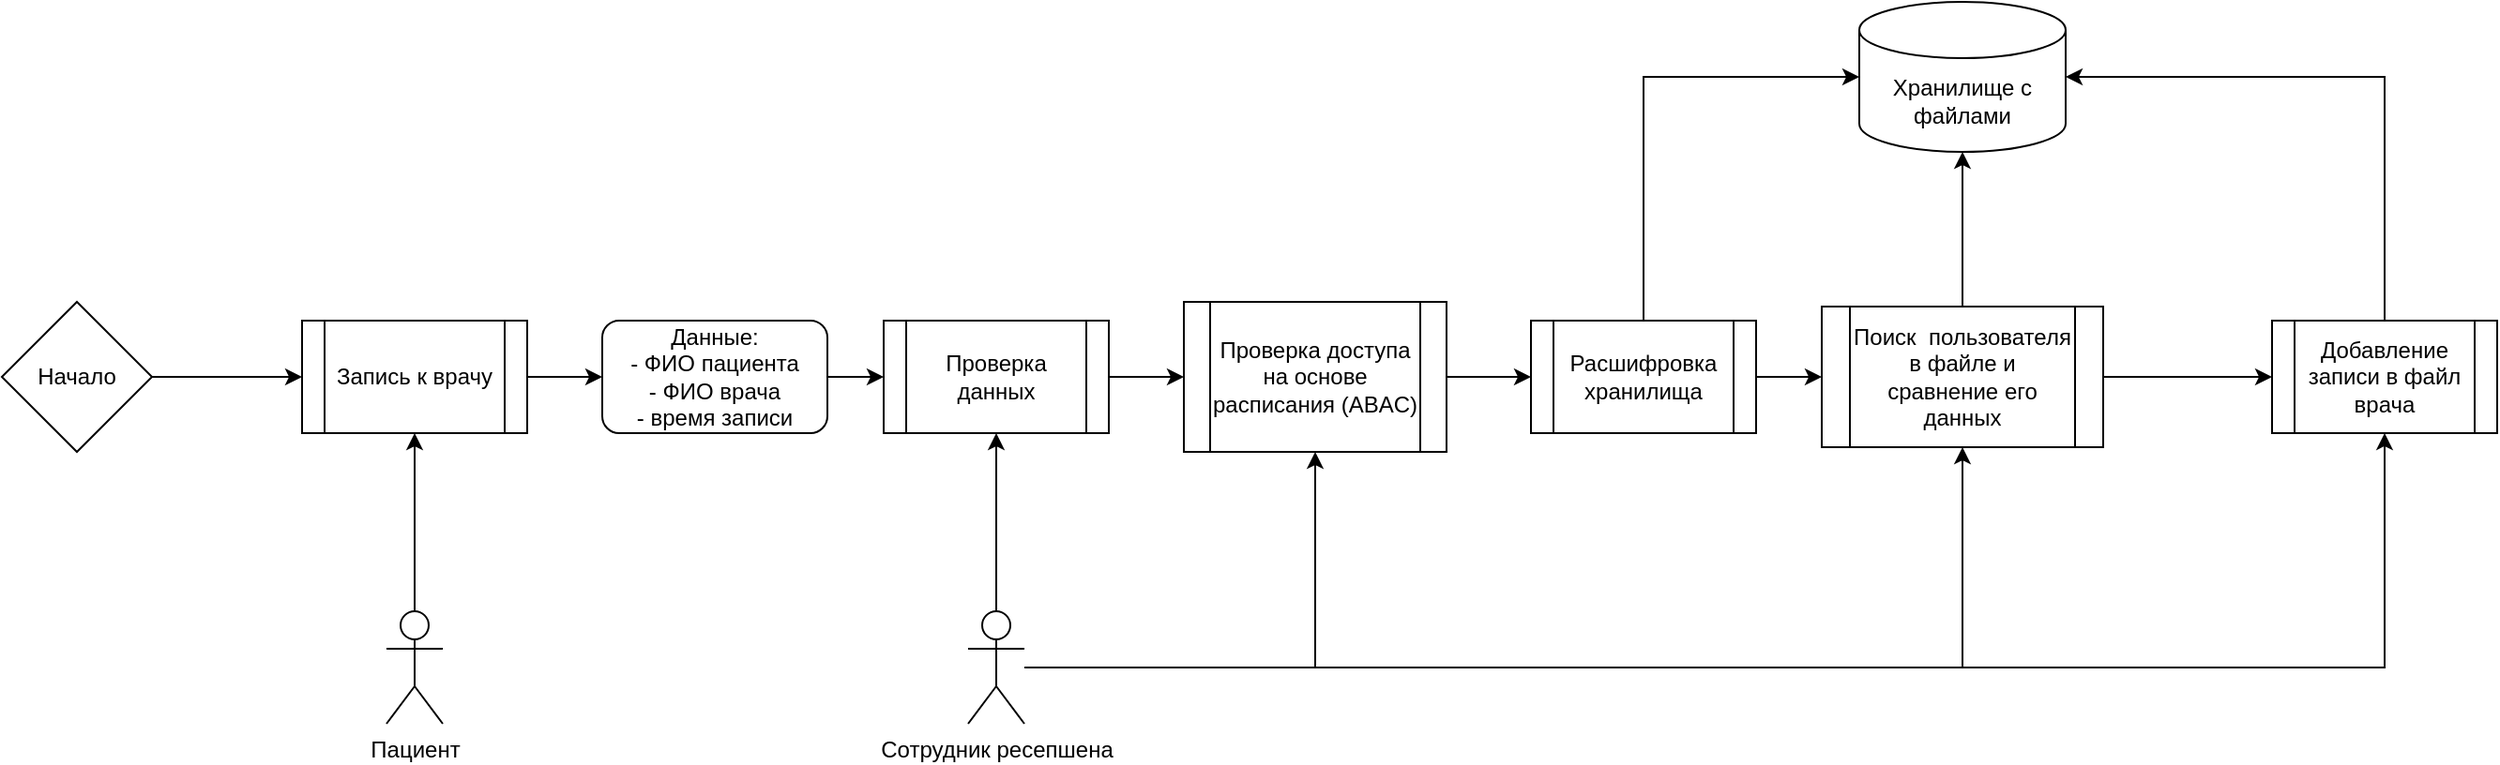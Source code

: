 <mxfile version="26.0.6">
  <diagram name="Страница — 1" id="qWE-8BwJ6eusYQQ_VqT6">
    <mxGraphModel dx="2637" dy="991" grid="1" gridSize="10" guides="1" tooltips="1" connect="1" arrows="1" fold="1" page="1" pageScale="1" pageWidth="827" pageHeight="1169" math="0" shadow="0">
      <root>
        <mxCell id="0" />
        <mxCell id="1" parent="0" />
        <mxCell id="fbA-ZwFC6Bvl-qhXNQk4-15" style="edgeStyle=orthogonalEdgeStyle;rounded=0;orthogonalLoop=1;jettySize=auto;html=1;exitX=1;exitY=0.5;exitDx=0;exitDy=0;entryX=0;entryY=0.5;entryDx=0;entryDy=0;" edge="1" parent="1" source="fbA-ZwFC6Bvl-qhXNQk4-28" target="fbA-ZwFC6Bvl-qhXNQk4-33">
          <mxGeometry relative="1" as="geometry">
            <mxPoint x="-290" y="380" as="sourcePoint" />
            <mxPoint x="-390" y="560" as="targetPoint" />
          </mxGeometry>
        </mxCell>
        <mxCell id="fbA-ZwFC6Bvl-qhXNQk4-16" style="edgeStyle=orthogonalEdgeStyle;rounded=0;orthogonalLoop=1;jettySize=auto;html=1;entryX=0;entryY=0.5;entryDx=0;entryDy=0;" edge="1" parent="1" source="fbA-ZwFC6Bvl-qhXNQk4-17" target="fbA-ZwFC6Bvl-qhXNQk4-36">
          <mxGeometry relative="1" as="geometry" />
        </mxCell>
        <mxCell id="fbA-ZwFC6Bvl-qhXNQk4-17" value="Проверка данных" style="shape=process;whiteSpace=wrap;html=1;backgroundOutline=1;" vertex="1" parent="1">
          <mxGeometry x="-150" y="530" width="120" height="60" as="geometry" />
        </mxCell>
        <mxCell id="fbA-ZwFC6Bvl-qhXNQk4-18" style="edgeStyle=orthogonalEdgeStyle;rounded=0;orthogonalLoop=1;jettySize=auto;html=1;entryX=0.5;entryY=1;entryDx=0;entryDy=0;" edge="1" parent="1" source="fbA-ZwFC6Bvl-qhXNQk4-19" target="fbA-ZwFC6Bvl-qhXNQk4-28">
          <mxGeometry relative="1" as="geometry">
            <mxPoint x="-430" y="380" as="targetPoint" />
          </mxGeometry>
        </mxCell>
        <mxCell id="fbA-ZwFC6Bvl-qhXNQk4-19" value="Пациент" style="shape=umlActor;verticalLabelPosition=bottom;verticalAlign=top;html=1;outlineConnect=0;" vertex="1" parent="1">
          <mxGeometry x="-415" y="685" width="30" height="60" as="geometry" />
        </mxCell>
        <mxCell id="fbA-ZwFC6Bvl-qhXNQk4-20" style="edgeStyle=orthogonalEdgeStyle;rounded=0;orthogonalLoop=1;jettySize=auto;html=1;entryX=0.5;entryY=1;entryDx=0;entryDy=0;" edge="1" parent="1" source="fbA-ZwFC6Bvl-qhXNQk4-23" target="fbA-ZwFC6Bvl-qhXNQk4-17">
          <mxGeometry relative="1" as="geometry" />
        </mxCell>
        <mxCell id="fbA-ZwFC6Bvl-qhXNQk4-21" style="edgeStyle=orthogonalEdgeStyle;rounded=0;orthogonalLoop=1;jettySize=auto;html=1;" edge="1" parent="1" source="fbA-ZwFC6Bvl-qhXNQk4-23" target="fbA-ZwFC6Bvl-qhXNQk4-25">
          <mxGeometry relative="1" as="geometry" />
        </mxCell>
        <mxCell id="fbA-ZwFC6Bvl-qhXNQk4-22" style="edgeStyle=orthogonalEdgeStyle;rounded=0;orthogonalLoop=1;jettySize=auto;html=1;entryX=0.5;entryY=1;entryDx=0;entryDy=0;" edge="1" parent="1" source="fbA-ZwFC6Bvl-qhXNQk4-23" target="fbA-ZwFC6Bvl-qhXNQk4-29">
          <mxGeometry relative="1" as="geometry" />
        </mxCell>
        <mxCell id="fbA-ZwFC6Bvl-qhXNQk4-39" style="edgeStyle=orthogonalEdgeStyle;rounded=0;orthogonalLoop=1;jettySize=auto;html=1;" edge="1" parent="1" source="fbA-ZwFC6Bvl-qhXNQk4-23" target="fbA-ZwFC6Bvl-qhXNQk4-36">
          <mxGeometry relative="1" as="geometry" />
        </mxCell>
        <mxCell id="fbA-ZwFC6Bvl-qhXNQk4-23" value="&lt;span style=&quot;text-wrap-mode: wrap;&quot;&gt;Сотрудник ресепшена&lt;/span&gt;" style="shape=umlActor;verticalLabelPosition=bottom;verticalAlign=top;html=1;outlineConnect=0;" vertex="1" parent="1">
          <mxGeometry x="-105" y="685" width="30" height="60" as="geometry" />
        </mxCell>
        <mxCell id="fbA-ZwFC6Bvl-qhXNQk4-24" style="edgeStyle=orthogonalEdgeStyle;rounded=0;orthogonalLoop=1;jettySize=auto;html=1;entryX=0;entryY=0.5;entryDx=0;entryDy=0;" edge="1" parent="1" source="fbA-ZwFC6Bvl-qhXNQk4-25" target="fbA-ZwFC6Bvl-qhXNQk4-29">
          <mxGeometry relative="1" as="geometry" />
        </mxCell>
        <mxCell id="fbA-ZwFC6Bvl-qhXNQk4-25" value="Поиск&amp;nbsp; пользователя в файле и сравнение его данных" style="shape=process;whiteSpace=wrap;html=1;backgroundOutline=1;" vertex="1" parent="1">
          <mxGeometry x="350" y="522.5" width="150" height="75" as="geometry" />
        </mxCell>
        <mxCell id="fbA-ZwFC6Bvl-qhXNQk4-26" value="Хранилище с файлами" style="shape=cylinder3;whiteSpace=wrap;html=1;boundedLbl=1;backgroundOutline=1;size=15;" vertex="1" parent="1">
          <mxGeometry x="370" y="360" width="110" height="80" as="geometry" />
        </mxCell>
        <mxCell id="fbA-ZwFC6Bvl-qhXNQk4-27" style="edgeStyle=orthogonalEdgeStyle;rounded=0;orthogonalLoop=1;jettySize=auto;html=1;" edge="1" parent="1" source="fbA-ZwFC6Bvl-qhXNQk4-25" target="fbA-ZwFC6Bvl-qhXNQk4-26">
          <mxGeometry relative="1" as="geometry" />
        </mxCell>
        <mxCell id="fbA-ZwFC6Bvl-qhXNQk4-28" value="Запись к врачу" style="shape=process;whiteSpace=wrap;html=1;backgroundOutline=1;" vertex="1" parent="1">
          <mxGeometry x="-460" y="530" width="120" height="60" as="geometry" />
        </mxCell>
        <mxCell id="fbA-ZwFC6Bvl-qhXNQk4-29" value="Добавление записи в файл врача" style="shape=process;whiteSpace=wrap;html=1;backgroundOutline=1;" vertex="1" parent="1">
          <mxGeometry x="590" y="530" width="120" height="60" as="geometry" />
        </mxCell>
        <mxCell id="fbA-ZwFC6Bvl-qhXNQk4-30" style="edgeStyle=orthogonalEdgeStyle;rounded=0;orthogonalLoop=1;jettySize=auto;html=1;entryX=1;entryY=0.5;entryDx=0;entryDy=0;entryPerimeter=0;exitX=0.5;exitY=0;exitDx=0;exitDy=0;" edge="1" parent="1" source="fbA-ZwFC6Bvl-qhXNQk4-29" target="fbA-ZwFC6Bvl-qhXNQk4-26">
          <mxGeometry relative="1" as="geometry" />
        </mxCell>
        <mxCell id="fbA-ZwFC6Bvl-qhXNQk4-32" style="edgeStyle=orthogonalEdgeStyle;rounded=0;orthogonalLoop=1;jettySize=auto;html=1;entryX=0;entryY=0.5;entryDx=0;entryDy=0;" edge="1" parent="1" source="fbA-ZwFC6Bvl-qhXNQk4-31" target="fbA-ZwFC6Bvl-qhXNQk4-28">
          <mxGeometry relative="1" as="geometry" />
        </mxCell>
        <mxCell id="fbA-ZwFC6Bvl-qhXNQk4-31" value="Начало" style="rhombus;whiteSpace=wrap;html=1;" vertex="1" parent="1">
          <mxGeometry x="-620" y="520" width="80" height="80" as="geometry" />
        </mxCell>
        <mxCell id="fbA-ZwFC6Bvl-qhXNQk4-34" value="" style="edgeStyle=orthogonalEdgeStyle;rounded=0;orthogonalLoop=1;jettySize=auto;html=1;" edge="1" parent="1" source="fbA-ZwFC6Bvl-qhXNQk4-33" target="fbA-ZwFC6Bvl-qhXNQk4-17">
          <mxGeometry relative="1" as="geometry" />
        </mxCell>
        <mxCell id="fbA-ZwFC6Bvl-qhXNQk4-33" value="Данные:&lt;br&gt;- ФИО пациента&lt;br&gt;- ФИО врача&lt;br&gt;- время записи" style="rounded=1;whiteSpace=wrap;html=1;" vertex="1" parent="1">
          <mxGeometry x="-300" y="530" width="120" height="60" as="geometry" />
        </mxCell>
        <mxCell id="fbA-ZwFC6Bvl-qhXNQk4-35" value="" style="edgeStyle=orthogonalEdgeStyle;rounded=0;orthogonalLoop=1;jettySize=auto;html=1;entryX=0;entryY=0.5;entryDx=0;entryDy=0;" edge="1" parent="1" source="fbA-ZwFC6Bvl-qhXNQk4-36" target="fbA-ZwFC6Bvl-qhXNQk4-37">
          <mxGeometry relative="1" as="geometry" />
        </mxCell>
        <mxCell id="fbA-ZwFC6Bvl-qhXNQk4-36" value="Проверка доступа на основе расписания (ABAC)" style="shape=process;whiteSpace=wrap;html=1;backgroundOutline=1;" vertex="1" parent="1">
          <mxGeometry x="10" y="520" width="140" height="80" as="geometry" />
        </mxCell>
        <mxCell id="fbA-ZwFC6Bvl-qhXNQk4-38" value="" style="edgeStyle=orthogonalEdgeStyle;rounded=0;orthogonalLoop=1;jettySize=auto;html=1;" edge="1" parent="1" source="fbA-ZwFC6Bvl-qhXNQk4-37" target="fbA-ZwFC6Bvl-qhXNQk4-25">
          <mxGeometry relative="1" as="geometry" />
        </mxCell>
        <mxCell id="fbA-ZwFC6Bvl-qhXNQk4-37" value="Расшифровка хранилища" style="shape=process;whiteSpace=wrap;html=1;backgroundOutline=1;" vertex="1" parent="1">
          <mxGeometry x="195" y="530" width="120" height="60" as="geometry" />
        </mxCell>
        <mxCell id="fbA-ZwFC6Bvl-qhXNQk4-40" style="edgeStyle=orthogonalEdgeStyle;rounded=0;orthogonalLoop=1;jettySize=auto;html=1;entryX=0;entryY=0.5;entryDx=0;entryDy=0;entryPerimeter=0;exitX=0.5;exitY=0;exitDx=0;exitDy=0;" edge="1" parent="1" source="fbA-ZwFC6Bvl-qhXNQk4-37" target="fbA-ZwFC6Bvl-qhXNQk4-26">
          <mxGeometry relative="1" as="geometry" />
        </mxCell>
      </root>
    </mxGraphModel>
  </diagram>
</mxfile>
